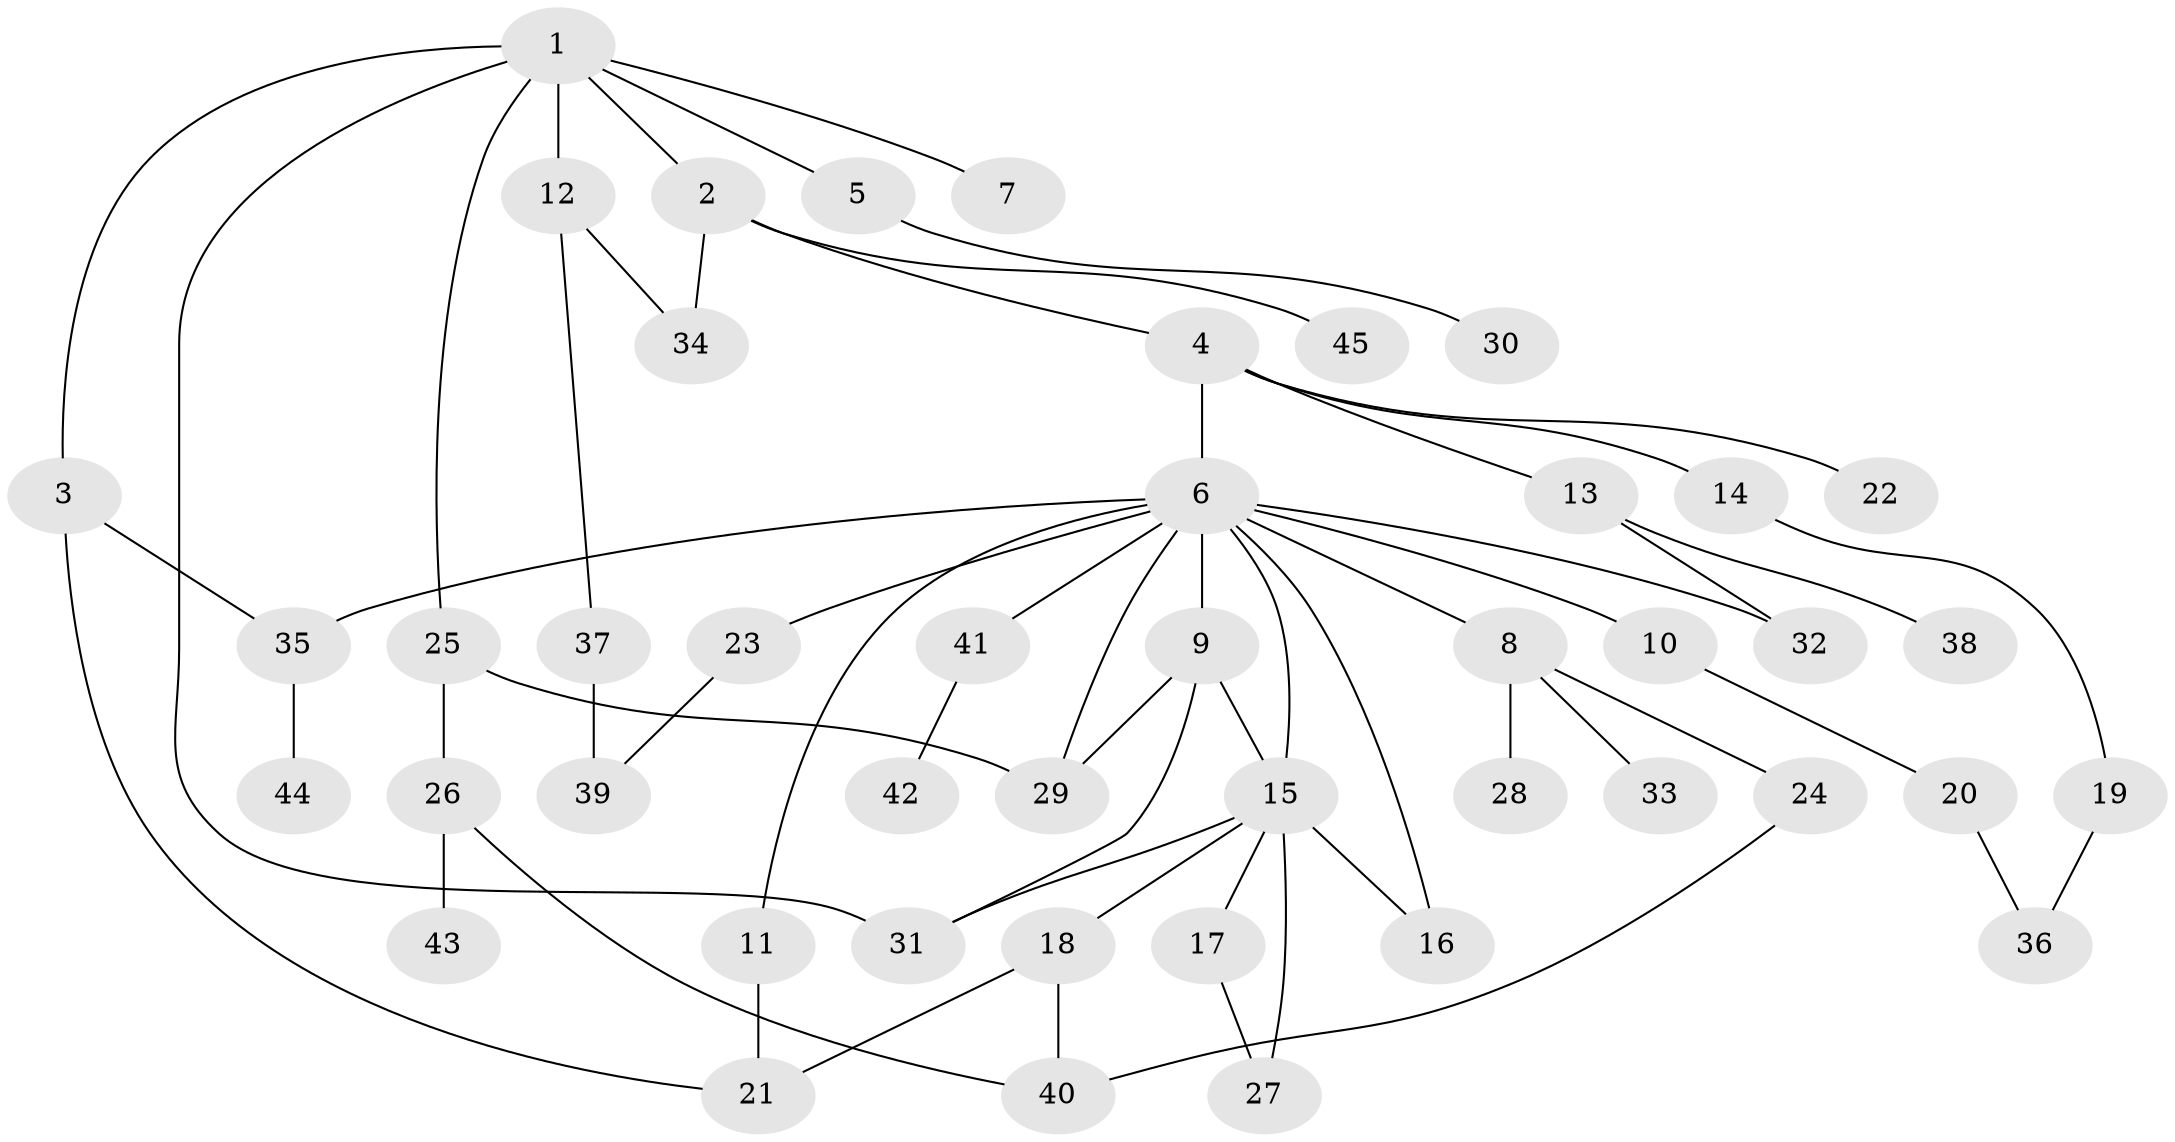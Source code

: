 // original degree distribution, {8: 0.011111111111111112, 5: 0.022222222222222223, 2: 0.28888888888888886, 6: 0.022222222222222223, 3: 0.16666666666666666, 9: 0.011111111111111112, 1: 0.35555555555555557, 4: 0.12222222222222222}
// Generated by graph-tools (version 1.1) at 2025/34/03/09/25 02:34:03]
// undirected, 45 vertices, 60 edges
graph export_dot {
graph [start="1"]
  node [color=gray90,style=filled];
  1;
  2;
  3;
  4;
  5;
  6;
  7;
  8;
  9;
  10;
  11;
  12;
  13;
  14;
  15;
  16;
  17;
  18;
  19;
  20;
  21;
  22;
  23;
  24;
  25;
  26;
  27;
  28;
  29;
  30;
  31;
  32;
  33;
  34;
  35;
  36;
  37;
  38;
  39;
  40;
  41;
  42;
  43;
  44;
  45;
  1 -- 2 [weight=1.0];
  1 -- 3 [weight=1.0];
  1 -- 5 [weight=1.0];
  1 -- 7 [weight=2.0];
  1 -- 12 [weight=1.0];
  1 -- 25 [weight=1.0];
  1 -- 31 [weight=2.0];
  2 -- 4 [weight=1.0];
  2 -- 34 [weight=1.0];
  2 -- 45 [weight=1.0];
  3 -- 21 [weight=1.0];
  3 -- 35 [weight=1.0];
  4 -- 6 [weight=1.0];
  4 -- 13 [weight=1.0];
  4 -- 14 [weight=1.0];
  4 -- 22 [weight=1.0];
  5 -- 30 [weight=1.0];
  6 -- 8 [weight=1.0];
  6 -- 9 [weight=1.0];
  6 -- 10 [weight=1.0];
  6 -- 11 [weight=1.0];
  6 -- 15 [weight=1.0];
  6 -- 16 [weight=1.0];
  6 -- 23 [weight=1.0];
  6 -- 29 [weight=1.0];
  6 -- 32 [weight=1.0];
  6 -- 35 [weight=1.0];
  6 -- 41 [weight=1.0];
  8 -- 24 [weight=2.0];
  8 -- 28 [weight=1.0];
  8 -- 33 [weight=1.0];
  9 -- 15 [weight=1.0];
  9 -- 29 [weight=1.0];
  9 -- 31 [weight=1.0];
  10 -- 20 [weight=2.0];
  11 -- 21 [weight=1.0];
  12 -- 34 [weight=1.0];
  12 -- 37 [weight=1.0];
  13 -- 32 [weight=1.0];
  13 -- 38 [weight=1.0];
  14 -- 19 [weight=1.0];
  15 -- 16 [weight=1.0];
  15 -- 17 [weight=2.0];
  15 -- 18 [weight=1.0];
  15 -- 27 [weight=1.0];
  15 -- 31 [weight=1.0];
  17 -- 27 [weight=1.0];
  18 -- 21 [weight=1.0];
  18 -- 40 [weight=1.0];
  19 -- 36 [weight=1.0];
  20 -- 36 [weight=1.0];
  23 -- 39 [weight=1.0];
  24 -- 40 [weight=1.0];
  25 -- 26 [weight=1.0];
  25 -- 29 [weight=1.0];
  26 -- 40 [weight=1.0];
  26 -- 43 [weight=1.0];
  35 -- 44 [weight=1.0];
  37 -- 39 [weight=2.0];
  41 -- 42 [weight=1.0];
}
